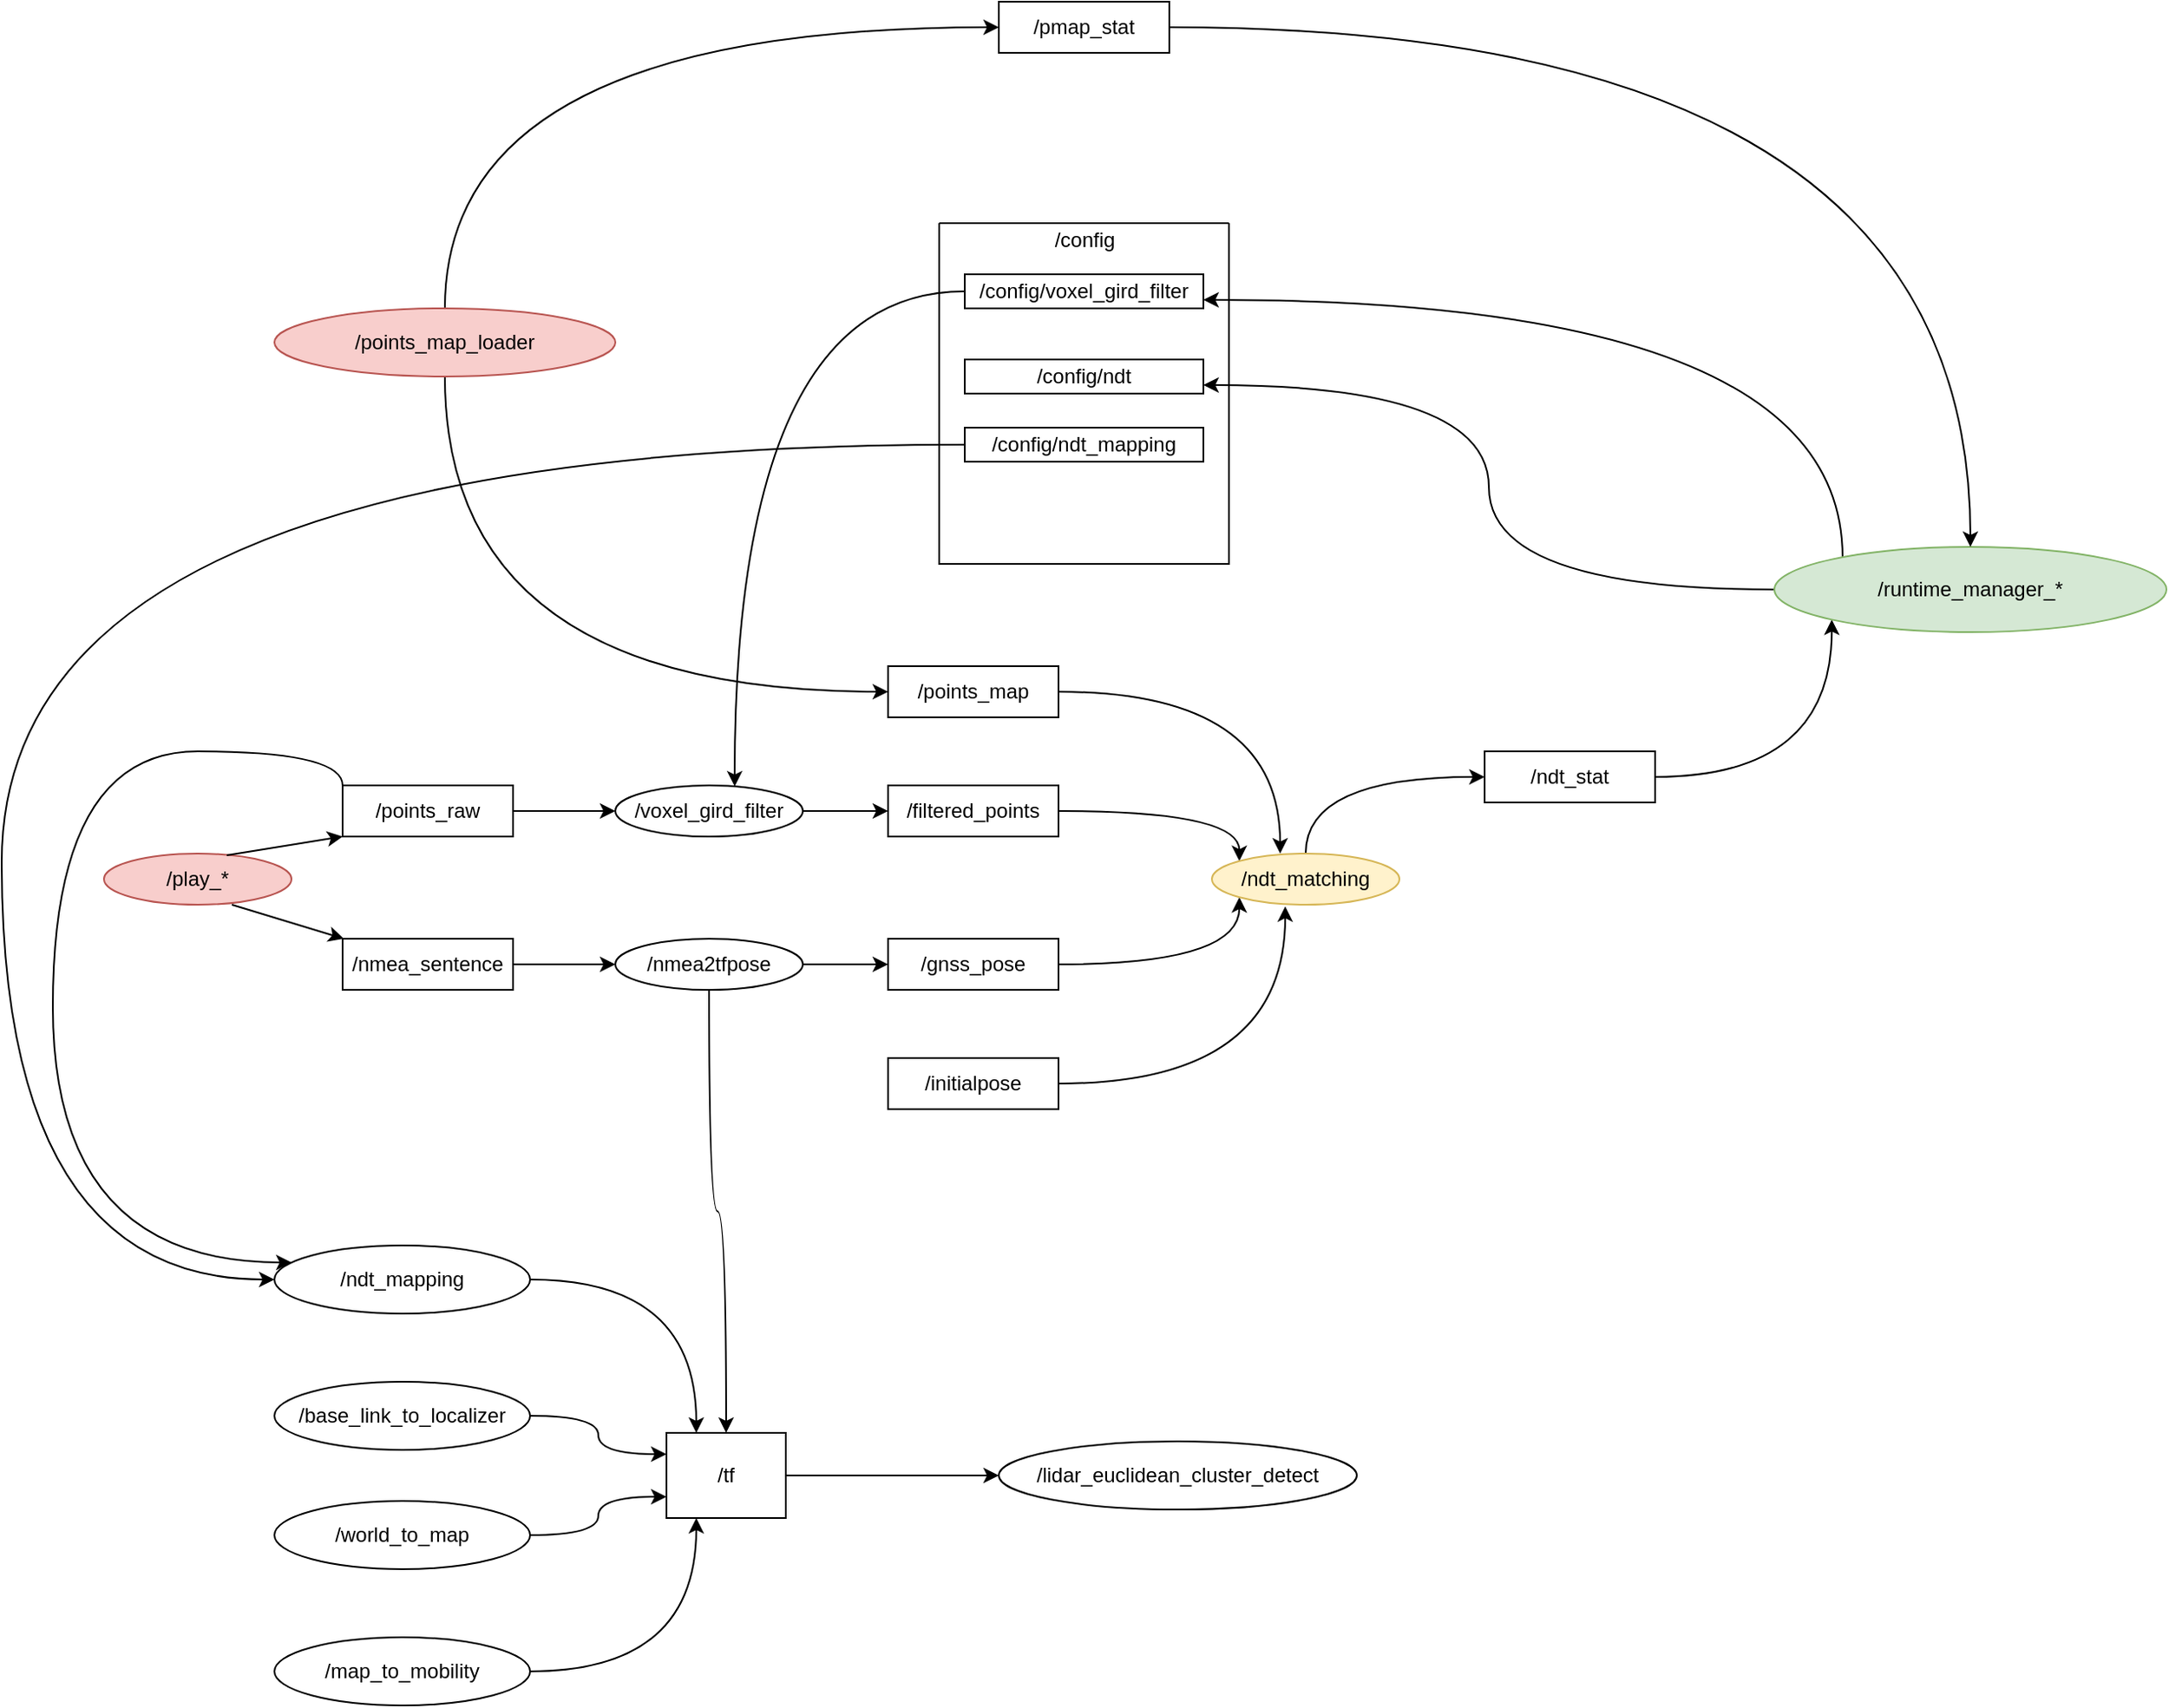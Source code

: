 <mxfile version="14.6.13" type="github">
  <diagram id="i0lwWiRJ5XKTnTXkG13k" name="Page-1">
    <mxGraphModel dx="1594" dy="948" grid="1" gridSize="10" guides="1" tooltips="1" connect="1" arrows="1" fold="1" page="1" pageScale="1" pageWidth="9900" pageHeight="9900" background="#FFFFFF" math="0" shadow="0">
      <root>
        <mxCell id="0" />
        <mxCell id="1" parent="0" />
        <mxCell id="Fh_mSE7WUpqC5ql87PSx-1" value="/play_*" style="ellipse;whiteSpace=wrap;html=1;fillColor=#f8cecc;strokeColor=#b85450;" vertex="1" parent="1">
          <mxGeometry x="420" y="810" width="110" height="30" as="geometry" />
        </mxCell>
        <mxCell id="Fh_mSE7WUpqC5ql87PSx-15" style="edgeStyle=orthogonalEdgeStyle;orthogonalLoop=1;jettySize=auto;html=1;curved=1;" edge="1" parent="1" source="Fh_mSE7WUpqC5ql87PSx-2" target="Fh_mSE7WUpqC5ql87PSx-14">
          <mxGeometry relative="1" as="geometry" />
        </mxCell>
        <mxCell id="Fh_mSE7WUpqC5ql87PSx-62" style="edgeStyle=orthogonalEdgeStyle;curved=1;orthogonalLoop=1;jettySize=auto;html=1;exitX=0;exitY=0;exitDx=0;exitDy=0;strokeColor=#000000;" edge="1" parent="1" source="Fh_mSE7WUpqC5ql87PSx-2" target="Fh_mSE7WUpqC5ql87PSx-57">
          <mxGeometry relative="1" as="geometry">
            <Array as="points">
              <mxPoint x="560" y="750" />
              <mxPoint x="390" y="750" />
              <mxPoint x="390" y="1050" />
            </Array>
          </mxGeometry>
        </mxCell>
        <mxCell id="Fh_mSE7WUpqC5ql87PSx-2" value="/points_raw" style="rounded=0;whiteSpace=wrap;html=1;" vertex="1" parent="1">
          <mxGeometry x="560" y="770" width="100" height="30" as="geometry" />
        </mxCell>
        <mxCell id="Fh_mSE7WUpqC5ql87PSx-6" value="" style="endArrow=classic;html=1;entryX=0;entryY=1;entryDx=0;entryDy=0;exitX=0.655;exitY=0.033;exitDx=0;exitDy=0;exitPerimeter=0;" edge="1" parent="1" source="Fh_mSE7WUpqC5ql87PSx-1" target="Fh_mSE7WUpqC5ql87PSx-2">
          <mxGeometry width="50" height="50" relative="1" as="geometry">
            <mxPoint x="490" y="820" as="sourcePoint" />
            <mxPoint x="540" y="770" as="targetPoint" />
          </mxGeometry>
        </mxCell>
        <mxCell id="Fh_mSE7WUpqC5ql87PSx-17" style="edgeStyle=orthogonalEdgeStyle;curved=1;orthogonalLoop=1;jettySize=auto;html=1;strokeColor=#000000;" edge="1" parent="1" source="Fh_mSE7WUpqC5ql87PSx-7" target="Fh_mSE7WUpqC5ql87PSx-16">
          <mxGeometry relative="1" as="geometry" />
        </mxCell>
        <mxCell id="Fh_mSE7WUpqC5ql87PSx-7" value="/nmea_sentence" style="rounded=0;whiteSpace=wrap;html=1;" vertex="1" parent="1">
          <mxGeometry x="560" y="860" width="100" height="30" as="geometry" />
        </mxCell>
        <mxCell id="Fh_mSE7WUpqC5ql87PSx-13" value="" style="endArrow=classic;html=1;exitX=0.682;exitY=1;exitDx=0;exitDy=0;exitPerimeter=0;" edge="1" parent="1" source="Fh_mSE7WUpqC5ql87PSx-1" target="Fh_mSE7WUpqC5ql87PSx-7">
          <mxGeometry width="50" height="50" relative="1" as="geometry">
            <mxPoint x="500" y="890" as="sourcePoint" />
            <mxPoint x="550" y="840" as="targetPoint" />
          </mxGeometry>
        </mxCell>
        <mxCell id="Fh_mSE7WUpqC5ql87PSx-20" style="edgeStyle=orthogonalEdgeStyle;curved=1;orthogonalLoop=1;jettySize=auto;html=1;entryX=0;entryY=0.5;entryDx=0;entryDy=0;strokeColor=#000000;" edge="1" parent="1" source="Fh_mSE7WUpqC5ql87PSx-14" target="Fh_mSE7WUpqC5ql87PSx-19">
          <mxGeometry relative="1" as="geometry" />
        </mxCell>
        <mxCell id="Fh_mSE7WUpqC5ql87PSx-14" value="/voxel_gird_filter" style="ellipse;whiteSpace=wrap;html=1;" vertex="1" parent="1">
          <mxGeometry x="720" y="770" width="110" height="30" as="geometry" />
        </mxCell>
        <mxCell id="Fh_mSE7WUpqC5ql87PSx-22" style="edgeStyle=orthogonalEdgeStyle;curved=1;orthogonalLoop=1;jettySize=auto;html=1;strokeColor=#000000;" edge="1" parent="1" source="Fh_mSE7WUpqC5ql87PSx-16" target="Fh_mSE7WUpqC5ql87PSx-21">
          <mxGeometry relative="1" as="geometry" />
        </mxCell>
        <mxCell id="Fh_mSE7WUpqC5ql87PSx-65" style="edgeStyle=orthogonalEdgeStyle;curved=1;orthogonalLoop=1;jettySize=auto;html=1;exitX=0.5;exitY=1;exitDx=0;exitDy=0;entryX=0.5;entryY=0;entryDx=0;entryDy=0;strokeColor=#000000;" edge="1" parent="1" source="Fh_mSE7WUpqC5ql87PSx-16" target="Fh_mSE7WUpqC5ql87PSx-51">
          <mxGeometry relative="1" as="geometry" />
        </mxCell>
        <mxCell id="Fh_mSE7WUpqC5ql87PSx-16" value="/nmea2tfpose" style="ellipse;whiteSpace=wrap;html=1;" vertex="1" parent="1">
          <mxGeometry x="720" y="860" width="110" height="30" as="geometry" />
        </mxCell>
        <mxCell id="Fh_mSE7WUpqC5ql87PSx-27" style="edgeStyle=orthogonalEdgeStyle;curved=1;orthogonalLoop=1;jettySize=auto;html=1;entryX=0;entryY=0;entryDx=0;entryDy=0;strokeColor=#000000;" edge="1" parent="1" source="Fh_mSE7WUpqC5ql87PSx-19" target="Fh_mSE7WUpqC5ql87PSx-25">
          <mxGeometry relative="1" as="geometry" />
        </mxCell>
        <mxCell id="Fh_mSE7WUpqC5ql87PSx-19" value="/filtered_points" style="rounded=0;whiteSpace=wrap;html=1;" vertex="1" parent="1">
          <mxGeometry x="880" y="770" width="100" height="30" as="geometry" />
        </mxCell>
        <mxCell id="Fh_mSE7WUpqC5ql87PSx-28" style="edgeStyle=orthogonalEdgeStyle;curved=1;orthogonalLoop=1;jettySize=auto;html=1;entryX=0;entryY=1;entryDx=0;entryDy=0;strokeColor=#000000;" edge="1" parent="1" source="Fh_mSE7WUpqC5ql87PSx-21" target="Fh_mSE7WUpqC5ql87PSx-25">
          <mxGeometry relative="1" as="geometry" />
        </mxCell>
        <mxCell id="Fh_mSE7WUpqC5ql87PSx-21" value="/gnss_pose" style="rounded=0;whiteSpace=wrap;html=1;" vertex="1" parent="1">
          <mxGeometry x="880" y="860" width="100" height="30" as="geometry" />
        </mxCell>
        <mxCell id="Fh_mSE7WUpqC5ql87PSx-29" style="edgeStyle=orthogonalEdgeStyle;curved=1;orthogonalLoop=1;jettySize=auto;html=1;entryX=0.391;entryY=1.033;entryDx=0;entryDy=0;entryPerimeter=0;strokeColor=#000000;" edge="1" parent="1" source="Fh_mSE7WUpqC5ql87PSx-23" target="Fh_mSE7WUpqC5ql87PSx-25">
          <mxGeometry relative="1" as="geometry" />
        </mxCell>
        <mxCell id="Fh_mSE7WUpqC5ql87PSx-23" value="/initialpose" style="rounded=0;whiteSpace=wrap;html=1;" vertex="1" parent="1">
          <mxGeometry x="880" y="930" width="100" height="30" as="geometry" />
        </mxCell>
        <mxCell id="Fh_mSE7WUpqC5ql87PSx-26" style="edgeStyle=orthogonalEdgeStyle;curved=1;orthogonalLoop=1;jettySize=auto;html=1;entryX=0.364;entryY=0;entryDx=0;entryDy=0;entryPerimeter=0;strokeColor=#000000;" edge="1" parent="1" source="Fh_mSE7WUpqC5ql87PSx-24" target="Fh_mSE7WUpqC5ql87PSx-25">
          <mxGeometry relative="1" as="geometry" />
        </mxCell>
        <mxCell id="Fh_mSE7WUpqC5ql87PSx-24" value="/points_map" style="rounded=0;whiteSpace=wrap;html=1;" vertex="1" parent="1">
          <mxGeometry x="880" y="700" width="100" height="30" as="geometry" />
        </mxCell>
        <mxCell id="Fh_mSE7WUpqC5ql87PSx-40" style="edgeStyle=orthogonalEdgeStyle;orthogonalLoop=1;jettySize=auto;html=1;exitX=0.5;exitY=0;exitDx=0;exitDy=0;entryX=0;entryY=0.5;entryDx=0;entryDy=0;strokeColor=#000000;curved=1;" edge="1" parent="1" source="Fh_mSE7WUpqC5ql87PSx-25" target="Fh_mSE7WUpqC5ql87PSx-38">
          <mxGeometry relative="1" as="geometry" />
        </mxCell>
        <mxCell id="Fh_mSE7WUpqC5ql87PSx-25" value="/ndt_matching" style="ellipse;whiteSpace=wrap;html=1;fillColor=#fff2cc;strokeColor=#d6b656;" vertex="1" parent="1">
          <mxGeometry x="1070" y="810" width="110" height="30" as="geometry" />
        </mxCell>
        <mxCell id="Fh_mSE7WUpqC5ql87PSx-31" style="edgeStyle=orthogonalEdgeStyle;curved=1;orthogonalLoop=1;jettySize=auto;html=1;strokeColor=#000000;exitX=0.5;exitY=1;exitDx=0;exitDy=0;entryX=0;entryY=0.5;entryDx=0;entryDy=0;" edge="1" parent="1" source="Fh_mSE7WUpqC5ql87PSx-30" target="Fh_mSE7WUpqC5ql87PSx-24">
          <mxGeometry relative="1" as="geometry" />
        </mxCell>
        <mxCell id="Fh_mSE7WUpqC5ql87PSx-49" style="edgeStyle=orthogonalEdgeStyle;curved=1;orthogonalLoop=1;jettySize=auto;html=1;exitX=0.5;exitY=0;exitDx=0;exitDy=0;entryX=0;entryY=0.5;entryDx=0;entryDy=0;strokeColor=#000000;" edge="1" parent="1" source="Fh_mSE7WUpqC5ql87PSx-30" target="Fh_mSE7WUpqC5ql87PSx-47">
          <mxGeometry relative="1" as="geometry" />
        </mxCell>
        <mxCell id="Fh_mSE7WUpqC5ql87PSx-30" value="/points_map_loader" style="ellipse;whiteSpace=wrap;html=1;fillColor=#f8cecc;strokeColor=#b85450;" vertex="1" parent="1">
          <mxGeometry x="520" y="490" width="200" height="40" as="geometry" />
        </mxCell>
        <mxCell id="Fh_mSE7WUpqC5ql87PSx-33" value="" style="swimlane;startSize=0;strokeColor=#000000;" vertex="1" parent="1">
          <mxGeometry x="910" y="440" width="170" height="200" as="geometry">
            <mxRectangle x="530" y="20" width="50" height="40" as="alternateBounds" />
          </mxGeometry>
        </mxCell>
        <mxCell id="Fh_mSE7WUpqC5ql87PSx-34" value="/config" style="text;html=1;align=center;verticalAlign=middle;resizable=0;points=[];autosize=1;strokeColor=none;" vertex="1" parent="Fh_mSE7WUpqC5ql87PSx-33">
          <mxGeometry x="60" width="50" height="20" as="geometry" />
        </mxCell>
        <mxCell id="Fh_mSE7WUpqC5ql87PSx-35" value="/config/voxel_gird_filter" style="rounded=0;whiteSpace=wrap;html=1;" vertex="1" parent="Fh_mSE7WUpqC5ql87PSx-33">
          <mxGeometry x="15" y="30" width="140" height="20" as="geometry" />
        </mxCell>
        <mxCell id="Fh_mSE7WUpqC5ql87PSx-44" value="/config/ndt" style="rounded=0;whiteSpace=wrap;html=1;" vertex="1" parent="Fh_mSE7WUpqC5ql87PSx-33">
          <mxGeometry x="15" y="80" width="140" height="20" as="geometry" />
        </mxCell>
        <mxCell id="Fh_mSE7WUpqC5ql87PSx-63" value="/config/ndt_mapping" style="rounded=0;whiteSpace=wrap;html=1;" vertex="1" parent="Fh_mSE7WUpqC5ql87PSx-33">
          <mxGeometry x="15" y="120" width="140" height="20" as="geometry" />
        </mxCell>
        <mxCell id="Fh_mSE7WUpqC5ql87PSx-36" style="edgeStyle=orthogonalEdgeStyle;orthogonalLoop=1;jettySize=auto;html=1;strokeColor=#000000;curved=1;" edge="1" parent="1" source="Fh_mSE7WUpqC5ql87PSx-35" target="Fh_mSE7WUpqC5ql87PSx-14">
          <mxGeometry relative="1" as="geometry">
            <Array as="points">
              <mxPoint x="790" y="480" />
            </Array>
          </mxGeometry>
        </mxCell>
        <mxCell id="Fh_mSE7WUpqC5ql87PSx-42" style="edgeStyle=orthogonalEdgeStyle;curved=1;orthogonalLoop=1;jettySize=auto;html=1;entryX=0;entryY=1;entryDx=0;entryDy=0;strokeColor=#000000;" edge="1" parent="1" source="Fh_mSE7WUpqC5ql87PSx-38" target="Fh_mSE7WUpqC5ql87PSx-41">
          <mxGeometry relative="1" as="geometry">
            <Array as="points">
              <mxPoint x="1434" y="765" />
            </Array>
          </mxGeometry>
        </mxCell>
        <mxCell id="Fh_mSE7WUpqC5ql87PSx-38" value="/ndt_stat" style="rounded=0;whiteSpace=wrap;html=1;" vertex="1" parent="1">
          <mxGeometry x="1230" y="750" width="100" height="30" as="geometry" />
        </mxCell>
        <mxCell id="Fh_mSE7WUpqC5ql87PSx-43" style="edgeStyle=orthogonalEdgeStyle;curved=1;orthogonalLoop=1;jettySize=auto;html=1;entryX=1;entryY=0.75;entryDx=0;entryDy=0;strokeColor=#000000;" edge="1" parent="1" source="Fh_mSE7WUpqC5ql87PSx-41" target="Fh_mSE7WUpqC5ql87PSx-35">
          <mxGeometry relative="1" as="geometry">
            <Array as="points">
              <mxPoint x="1440" y="485" />
            </Array>
          </mxGeometry>
        </mxCell>
        <mxCell id="Fh_mSE7WUpqC5ql87PSx-46" style="edgeStyle=orthogonalEdgeStyle;curved=1;orthogonalLoop=1;jettySize=auto;html=1;entryX=1;entryY=0.75;entryDx=0;entryDy=0;strokeColor=#000000;" edge="1" parent="1" source="Fh_mSE7WUpqC5ql87PSx-41" target="Fh_mSE7WUpqC5ql87PSx-44">
          <mxGeometry relative="1" as="geometry" />
        </mxCell>
        <mxCell id="Fh_mSE7WUpqC5ql87PSx-41" value="/runtime_manager_*" style="ellipse;whiteSpace=wrap;html=1;fillColor=#d5e8d4;strokeColor=#82b366;" vertex="1" parent="1">
          <mxGeometry x="1400" y="630" width="230" height="50" as="geometry" />
        </mxCell>
        <mxCell id="Fh_mSE7WUpqC5ql87PSx-50" style="edgeStyle=orthogonalEdgeStyle;curved=1;orthogonalLoop=1;jettySize=auto;html=1;exitX=1;exitY=0.5;exitDx=0;exitDy=0;entryX=0.5;entryY=0;entryDx=0;entryDy=0;strokeColor=#000000;" edge="1" parent="1" source="Fh_mSE7WUpqC5ql87PSx-47" target="Fh_mSE7WUpqC5ql87PSx-41">
          <mxGeometry relative="1" as="geometry" />
        </mxCell>
        <mxCell id="Fh_mSE7WUpqC5ql87PSx-47" value="/pmap_stat" style="rounded=0;whiteSpace=wrap;html=1;" vertex="1" parent="1">
          <mxGeometry x="945" y="310" width="100" height="30" as="geometry" />
        </mxCell>
        <mxCell id="Fh_mSE7WUpqC5ql87PSx-67" style="edgeStyle=orthogonalEdgeStyle;curved=1;orthogonalLoop=1;jettySize=auto;html=1;exitX=1;exitY=0.5;exitDx=0;exitDy=0;strokeColor=#000000;" edge="1" parent="1" source="Fh_mSE7WUpqC5ql87PSx-51" target="Fh_mSE7WUpqC5ql87PSx-66">
          <mxGeometry relative="1" as="geometry" />
        </mxCell>
        <mxCell id="Fh_mSE7WUpqC5ql87PSx-51" value="/tf" style="rounded=0;whiteSpace=wrap;html=1;" vertex="1" parent="1">
          <mxGeometry x="750" y="1150" width="70" height="50" as="geometry" />
        </mxCell>
        <mxCell id="Fh_mSE7WUpqC5ql87PSx-59" style="edgeStyle=orthogonalEdgeStyle;curved=1;orthogonalLoop=1;jettySize=auto;html=1;exitX=1;exitY=0.5;exitDx=0;exitDy=0;entryX=0;entryY=0.25;entryDx=0;entryDy=0;strokeColor=#000000;" edge="1" parent="1" source="Fh_mSE7WUpqC5ql87PSx-52" target="Fh_mSE7WUpqC5ql87PSx-51">
          <mxGeometry relative="1" as="geometry" />
        </mxCell>
        <mxCell id="Fh_mSE7WUpqC5ql87PSx-52" value="/base_link_to_localizer" style="ellipse;whiteSpace=wrap;html=1;" vertex="1" parent="1">
          <mxGeometry x="520" y="1120" width="150" height="40" as="geometry" />
        </mxCell>
        <mxCell id="Fh_mSE7WUpqC5ql87PSx-60" style="edgeStyle=orthogonalEdgeStyle;curved=1;orthogonalLoop=1;jettySize=auto;html=1;exitX=1;exitY=0.5;exitDx=0;exitDy=0;entryX=0;entryY=0.75;entryDx=0;entryDy=0;strokeColor=#000000;" edge="1" parent="1" source="Fh_mSE7WUpqC5ql87PSx-54" target="Fh_mSE7WUpqC5ql87PSx-51">
          <mxGeometry relative="1" as="geometry" />
        </mxCell>
        <mxCell id="Fh_mSE7WUpqC5ql87PSx-54" value="/world_to_map" style="ellipse;whiteSpace=wrap;html=1;" vertex="1" parent="1">
          <mxGeometry x="520" y="1190" width="150" height="40" as="geometry" />
        </mxCell>
        <mxCell id="Fh_mSE7WUpqC5ql87PSx-61" style="edgeStyle=orthogonalEdgeStyle;curved=1;orthogonalLoop=1;jettySize=auto;html=1;exitX=1;exitY=0.5;exitDx=0;exitDy=0;entryX=0.25;entryY=1;entryDx=0;entryDy=0;strokeColor=#000000;" edge="1" parent="1" source="Fh_mSE7WUpqC5ql87PSx-55" target="Fh_mSE7WUpqC5ql87PSx-51">
          <mxGeometry relative="1" as="geometry" />
        </mxCell>
        <mxCell id="Fh_mSE7WUpqC5ql87PSx-55" value="/map_to_mobility" style="ellipse;whiteSpace=wrap;html=1;" vertex="1" parent="1">
          <mxGeometry x="520" y="1270" width="150" height="40" as="geometry" />
        </mxCell>
        <mxCell id="Fh_mSE7WUpqC5ql87PSx-58" style="edgeStyle=orthogonalEdgeStyle;curved=1;orthogonalLoop=1;jettySize=auto;html=1;exitX=1;exitY=0.5;exitDx=0;exitDy=0;entryX=0.25;entryY=0;entryDx=0;entryDy=0;strokeColor=#000000;" edge="1" parent="1" source="Fh_mSE7WUpqC5ql87PSx-57" target="Fh_mSE7WUpqC5ql87PSx-51">
          <mxGeometry relative="1" as="geometry" />
        </mxCell>
        <mxCell id="Fh_mSE7WUpqC5ql87PSx-57" value="/ndt_mapping" style="ellipse;whiteSpace=wrap;html=1;" vertex="1" parent="1">
          <mxGeometry x="520" y="1040" width="150" height="40" as="geometry" />
        </mxCell>
        <mxCell id="Fh_mSE7WUpqC5ql87PSx-64" style="edgeStyle=orthogonalEdgeStyle;curved=1;orthogonalLoop=1;jettySize=auto;html=1;exitX=0;exitY=0.5;exitDx=0;exitDy=0;entryX=0;entryY=0.5;entryDx=0;entryDy=0;strokeColor=#000000;" edge="1" parent="1" source="Fh_mSE7WUpqC5ql87PSx-63" target="Fh_mSE7WUpqC5ql87PSx-57">
          <mxGeometry relative="1" as="geometry">
            <Array as="points">
              <mxPoint x="360" y="570" />
              <mxPoint x="360" y="1060" />
            </Array>
          </mxGeometry>
        </mxCell>
        <mxCell id="Fh_mSE7WUpqC5ql87PSx-66" value="/lidar_euclidean_cluster_detect" style="ellipse;whiteSpace=wrap;html=1;" vertex="1" parent="1">
          <mxGeometry x="945" y="1155" width="210" height="40" as="geometry" />
        </mxCell>
      </root>
    </mxGraphModel>
  </diagram>
</mxfile>
